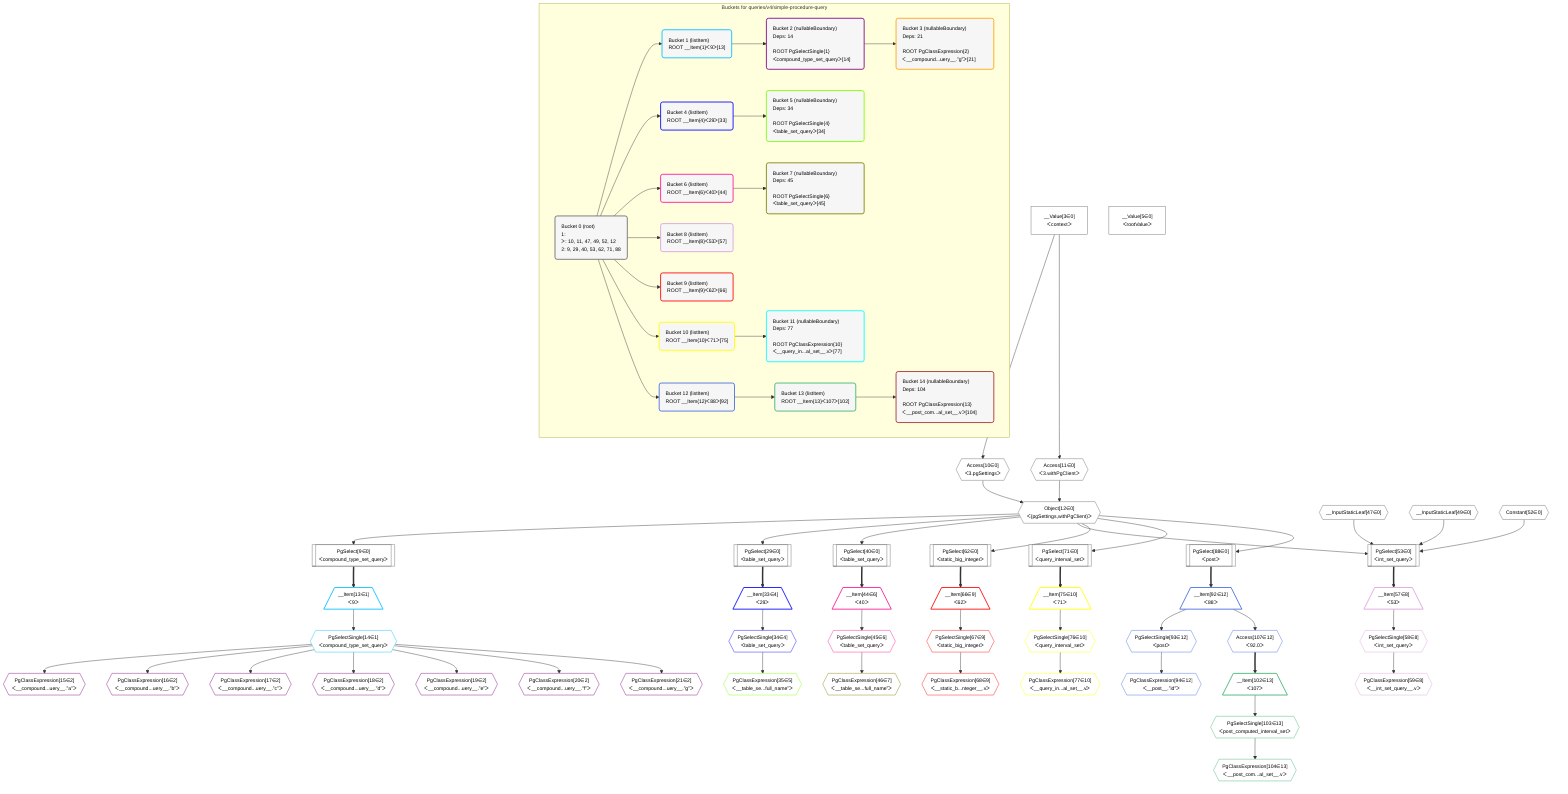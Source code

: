 %%{init: {'themeVariables': { 'fontSize': '12px'}}}%%
graph TD
    classDef path fill:#eee,stroke:#000,color:#000
    classDef plan fill:#fff,stroke-width:1px,color:#000
    classDef itemplan fill:#fff,stroke-width:2px,color:#000
    classDef unbatchedplan fill:#dff,stroke-width:1px,color:#000
    classDef sideeffectplan fill:#fcc,stroke-width:2px,color:#000
    classDef bucket fill:#f6f6f6,color:#000,stroke-width:2px,text-align:left


    %% define steps
    __Value3["__Value[3∈0]<br />ᐸcontextᐳ"]:::plan
    __Value5["__Value[5∈0]<br />ᐸrootValueᐳ"]:::plan
    Access10{{"Access[10∈0]<br />ᐸ3.pgSettingsᐳ"}}:::plan
    Access11{{"Access[11∈0]<br />ᐸ3.withPgClientᐳ"}}:::plan
    Object12{{"Object[12∈0]<br />ᐸ{pgSettings,withPgClient}ᐳ"}}:::plan
    PgSelect9[["PgSelect[9∈0]<br />ᐸcompound_type_set_queryᐳ"]]:::plan
    __Item13[/"__Item[13∈1]<br />ᐸ9ᐳ"\]:::itemplan
    PgSelectSingle14{{"PgSelectSingle[14∈1]<br />ᐸcompound_type_set_queryᐳ"}}:::plan
    PgClassExpression15{{"PgClassExpression[15∈2]<br />ᐸ__compound...uery__.”a”ᐳ"}}:::plan
    PgClassExpression16{{"PgClassExpression[16∈2]<br />ᐸ__compound...uery__.”b”ᐳ"}}:::plan
    PgClassExpression17{{"PgClassExpression[17∈2]<br />ᐸ__compound...uery__.”c”ᐳ"}}:::plan
    PgClassExpression18{{"PgClassExpression[18∈2]<br />ᐸ__compound...uery__.”d”ᐳ"}}:::plan
    PgClassExpression19{{"PgClassExpression[19∈2]<br />ᐸ__compound...uery__.”e”ᐳ"}}:::plan
    PgClassExpression20{{"PgClassExpression[20∈2]<br />ᐸ__compound...uery__.”f”ᐳ"}}:::plan
    PgClassExpression21{{"PgClassExpression[21∈2]<br />ᐸ__compound...uery__.”g”ᐳ"}}:::plan
    PgSelect29[["PgSelect[29∈0]<br />ᐸtable_set_queryᐳ"]]:::plan
    __Item33[/"__Item[33∈4]<br />ᐸ29ᐳ"\]:::itemplan
    PgSelectSingle34{{"PgSelectSingle[34∈4]<br />ᐸtable_set_queryᐳ"}}:::plan
    PgClassExpression35{{"PgClassExpression[35∈5]<br />ᐸ__table_se...full_name”ᐳ"}}:::plan
    PgSelect40[["PgSelect[40∈0]<br />ᐸtable_set_queryᐳ"]]:::plan
    __Item44[/"__Item[44∈6]<br />ᐸ40ᐳ"\]:::itemplan
    PgSelectSingle45{{"PgSelectSingle[45∈6]<br />ᐸtable_set_queryᐳ"}}:::plan
    PgClassExpression46{{"PgClassExpression[46∈7]<br />ᐸ__table_se...full_name”ᐳ"}}:::plan
    __InputStaticLeaf47{{"__InputStaticLeaf[47∈0]"}}:::plan
    __InputStaticLeaf49{{"__InputStaticLeaf[49∈0]"}}:::plan
    Constant52{{"Constant[52∈0]"}}:::plan
    PgSelect53[["PgSelect[53∈0]<br />ᐸint_set_queryᐳ"]]:::plan
    __Item57[/"__Item[57∈8]<br />ᐸ53ᐳ"\]:::itemplan
    PgSelectSingle58{{"PgSelectSingle[58∈8]<br />ᐸint_set_queryᐳ"}}:::plan
    PgClassExpression59{{"PgClassExpression[59∈8]<br />ᐸ__int_set_query__.vᐳ"}}:::plan
    PgSelect62[["PgSelect[62∈0]<br />ᐸstatic_big_integerᐳ"]]:::plan
    __Item66[/"__Item[66∈9]<br />ᐸ62ᐳ"\]:::itemplan
    PgSelectSingle67{{"PgSelectSingle[67∈9]<br />ᐸstatic_big_integerᐳ"}}:::plan
    PgClassExpression68{{"PgClassExpression[68∈9]<br />ᐸ__static_b...nteger__.vᐳ"}}:::plan
    PgSelect71[["PgSelect[71∈0]<br />ᐸquery_interval_setᐳ"]]:::plan
    __Item75[/"__Item[75∈10]<br />ᐸ71ᐳ"\]:::itemplan
    PgSelectSingle76{{"PgSelectSingle[76∈10]<br />ᐸquery_interval_setᐳ"}}:::plan
    PgClassExpression77{{"PgClassExpression[77∈10]<br />ᐸ__query_in...al_set__.vᐳ"}}:::plan
    PgSelect88[["PgSelect[88∈0]<br />ᐸpostᐳ"]]:::plan
    __Item92[/"__Item[92∈12]<br />ᐸ88ᐳ"\]:::itemplan
    PgSelectSingle93{{"PgSelectSingle[93∈12]<br />ᐸpostᐳ"}}:::plan
    PgClassExpression94{{"PgClassExpression[94∈12]<br />ᐸ__post__.”id”ᐳ"}}:::plan
    Access107{{"Access[107∈12]<br />ᐸ92.0ᐳ"}}:::plan
    __Item102[/"__Item[102∈13]<br />ᐸ107ᐳ"\]:::itemplan
    PgSelectSingle103{{"PgSelectSingle[103∈13]<br />ᐸpost_computed_interval_setᐳ"}}:::plan
    PgClassExpression104{{"PgClassExpression[104∈13]<br />ᐸ__post_com...al_set__.vᐳ"}}:::plan

    %% plan dependencies
    __Value3 --> Access10
    __Value3 --> Access11
    Access10 & Access11 --> Object12
    Object12 --> PgSelect9
    PgSelect9 ==> __Item13
    __Item13 --> PgSelectSingle14
    PgSelectSingle14 --> PgClassExpression15
    PgSelectSingle14 --> PgClassExpression16
    PgSelectSingle14 --> PgClassExpression17
    PgSelectSingle14 --> PgClassExpression18
    PgSelectSingle14 --> PgClassExpression19
    PgSelectSingle14 --> PgClassExpression20
    PgSelectSingle14 --> PgClassExpression21
    Object12 --> PgSelect29
    PgSelect29 ==> __Item33
    __Item33 --> PgSelectSingle34
    PgSelectSingle34 --> PgClassExpression35
    Object12 --> PgSelect40
    PgSelect40 ==> __Item44
    __Item44 --> PgSelectSingle45
    PgSelectSingle45 --> PgClassExpression46
    Object12 & __InputStaticLeaf47 & Constant52 & __InputStaticLeaf49 --> PgSelect53
    PgSelect53 ==> __Item57
    __Item57 --> PgSelectSingle58
    PgSelectSingle58 --> PgClassExpression59
    Object12 --> PgSelect62
    PgSelect62 ==> __Item66
    __Item66 --> PgSelectSingle67
    PgSelectSingle67 --> PgClassExpression68
    Object12 --> PgSelect71
    PgSelect71 ==> __Item75
    __Item75 --> PgSelectSingle76
    PgSelectSingle76 --> PgClassExpression77
    Object12 --> PgSelect88
    PgSelect88 ==> __Item92
    __Item92 --> PgSelectSingle93
    PgSelectSingle93 --> PgClassExpression94
    __Item92 --> Access107
    Access107 ==> __Item102
    __Item102 --> PgSelectSingle103
    PgSelectSingle103 --> PgClassExpression104

    subgraph "Buckets for queries/v4/simple-procedure-query"
    Bucket0("Bucket 0 (root)<br />1: <br />ᐳ: 10, 11, 47, 49, 52, 12<br />2: 9, 29, 40, 53, 62, 71, 88"):::bucket
    classDef bucket0 stroke:#696969
    class Bucket0,__Value3,__Value5,PgSelect9,Access10,Access11,Object12,PgSelect29,PgSelect40,__InputStaticLeaf47,__InputStaticLeaf49,Constant52,PgSelect53,PgSelect62,PgSelect71,PgSelect88 bucket0
    Bucket1("Bucket 1 (listItem)<br />ROOT __Item{1}ᐸ9ᐳ[13]"):::bucket
    classDef bucket1 stroke:#00bfff
    class Bucket1,__Item13,PgSelectSingle14 bucket1
    Bucket2("Bucket 2 (nullableBoundary)<br />Deps: 14<br /><br />ROOT PgSelectSingle{1}ᐸcompound_type_set_queryᐳ[14]"):::bucket
    classDef bucket2 stroke:#7f007f
    class Bucket2,PgClassExpression15,PgClassExpression16,PgClassExpression17,PgClassExpression18,PgClassExpression19,PgClassExpression20,PgClassExpression21 bucket2
    Bucket3("Bucket 3 (nullableBoundary)<br />Deps: 21<br /><br />ROOT PgClassExpression{2}ᐸ__compound...uery__.”g”ᐳ[21]"):::bucket
    classDef bucket3 stroke:#ffa500
    class Bucket3 bucket3
    Bucket4("Bucket 4 (listItem)<br />ROOT __Item{4}ᐸ29ᐳ[33]"):::bucket
    classDef bucket4 stroke:#0000ff
    class Bucket4,__Item33,PgSelectSingle34 bucket4
    Bucket5("Bucket 5 (nullableBoundary)<br />Deps: 34<br /><br />ROOT PgSelectSingle{4}ᐸtable_set_queryᐳ[34]"):::bucket
    classDef bucket5 stroke:#7fff00
    class Bucket5,PgClassExpression35 bucket5
    Bucket6("Bucket 6 (listItem)<br />ROOT __Item{6}ᐸ40ᐳ[44]"):::bucket
    classDef bucket6 stroke:#ff1493
    class Bucket6,__Item44,PgSelectSingle45 bucket6
    Bucket7("Bucket 7 (nullableBoundary)<br />Deps: 45<br /><br />ROOT PgSelectSingle{6}ᐸtable_set_queryᐳ[45]"):::bucket
    classDef bucket7 stroke:#808000
    class Bucket7,PgClassExpression46 bucket7
    Bucket8("Bucket 8 (listItem)<br />ROOT __Item{8}ᐸ53ᐳ[57]"):::bucket
    classDef bucket8 stroke:#dda0dd
    class Bucket8,__Item57,PgSelectSingle58,PgClassExpression59 bucket8
    Bucket9("Bucket 9 (listItem)<br />ROOT __Item{9}ᐸ62ᐳ[66]"):::bucket
    classDef bucket9 stroke:#ff0000
    class Bucket9,__Item66,PgSelectSingle67,PgClassExpression68 bucket9
    Bucket10("Bucket 10 (listItem)<br />ROOT __Item{10}ᐸ71ᐳ[75]"):::bucket
    classDef bucket10 stroke:#ffff00
    class Bucket10,__Item75,PgSelectSingle76,PgClassExpression77 bucket10
    Bucket11("Bucket 11 (nullableBoundary)<br />Deps: 77<br /><br />ROOT PgClassExpression{10}ᐸ__query_in...al_set__.vᐳ[77]"):::bucket
    classDef bucket11 stroke:#00ffff
    class Bucket11 bucket11
    Bucket12("Bucket 12 (listItem)<br />ROOT __Item{12}ᐸ88ᐳ[92]"):::bucket
    classDef bucket12 stroke:#4169e1
    class Bucket12,__Item92,PgSelectSingle93,PgClassExpression94,Access107 bucket12
    Bucket13("Bucket 13 (listItem)<br />ROOT __Item{13}ᐸ107ᐳ[102]"):::bucket
    classDef bucket13 stroke:#3cb371
    class Bucket13,__Item102,PgSelectSingle103,PgClassExpression104 bucket13
    Bucket14("Bucket 14 (nullableBoundary)<br />Deps: 104<br /><br />ROOT PgClassExpression{13}ᐸ__post_com...al_set__.vᐳ[104]"):::bucket
    classDef bucket14 stroke:#a52a2a
    class Bucket14 bucket14
    Bucket0 --> Bucket1 & Bucket4 & Bucket6 & Bucket8 & Bucket9 & Bucket10 & Bucket12
    Bucket1 --> Bucket2
    Bucket2 --> Bucket3
    Bucket4 --> Bucket5
    Bucket6 --> Bucket7
    Bucket10 --> Bucket11
    Bucket12 --> Bucket13
    Bucket13 --> Bucket14
    end